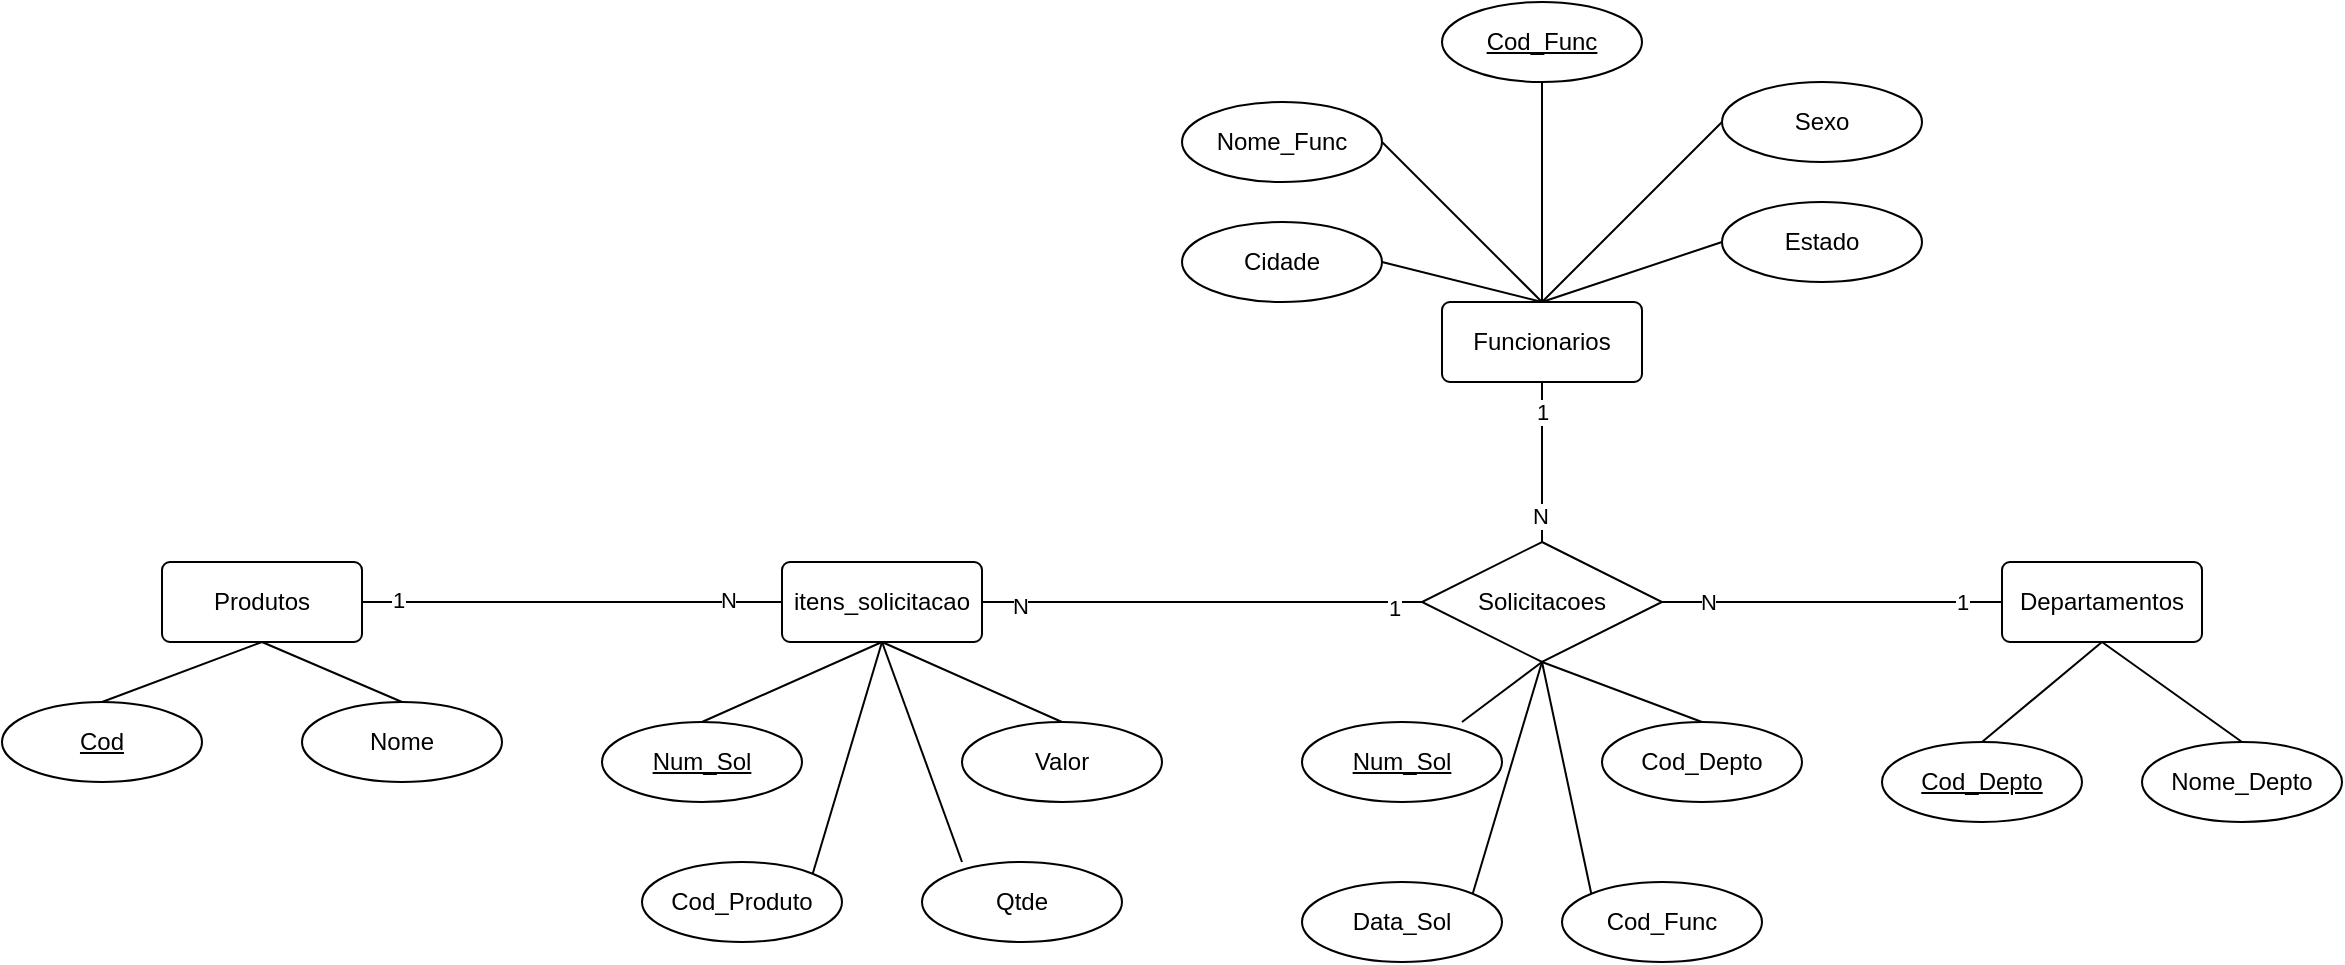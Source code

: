 <mxfile version="21.1.4" type="device">
  <diagram name="Página-1" id="jEDFx1-FkarKLFCDH3bA">
    <mxGraphModel dx="2261" dy="764" grid="1" gridSize="10" guides="1" tooltips="1" connect="1" arrows="1" fold="1" page="1" pageScale="1" pageWidth="827" pageHeight="1169" math="0" shadow="0">
      <root>
        <mxCell id="0" />
        <mxCell id="1" parent="0" />
        <mxCell id="lD7yQrNvIyeJkJXB4KsP-2" value="Solicitacoes" style="shape=rhombus;perimeter=rhombusPerimeter;whiteSpace=wrap;html=1;align=center;" vertex="1" parent="1">
          <mxGeometry x="700" y="350" width="120" height="60" as="geometry" />
        </mxCell>
        <mxCell id="lD7yQrNvIyeJkJXB4KsP-3" value="Departamentos" style="rounded=1;arcSize=10;whiteSpace=wrap;html=1;align=center;" vertex="1" parent="1">
          <mxGeometry x="990" y="360" width="100" height="40" as="geometry" />
        </mxCell>
        <mxCell id="lD7yQrNvIyeJkJXB4KsP-4" value="Funcionarios" style="rounded=1;arcSize=10;whiteSpace=wrap;html=1;align=center;" vertex="1" parent="1">
          <mxGeometry x="710" y="230" width="100" height="40" as="geometry" />
        </mxCell>
        <mxCell id="lD7yQrNvIyeJkJXB4KsP-26" style="edgeStyle=orthogonalEdgeStyle;rounded=0;orthogonalLoop=1;jettySize=auto;html=1;exitX=1;exitY=0.5;exitDx=0;exitDy=0;entryX=0;entryY=0.5;entryDx=0;entryDy=0;endArrow=none;endFill=0;" edge="1" parent="1" source="lD7yQrNvIyeJkJXB4KsP-5" target="lD7yQrNvIyeJkJXB4KsP-6">
          <mxGeometry relative="1" as="geometry" />
        </mxCell>
        <mxCell id="lD7yQrNvIyeJkJXB4KsP-55" value="1" style="edgeLabel;html=1;align=center;verticalAlign=middle;resizable=0;points=[];" vertex="1" connectable="0" parent="lD7yQrNvIyeJkJXB4KsP-26">
          <mxGeometry x="-0.829" y="1" relative="1" as="geometry">
            <mxPoint as="offset" />
          </mxGeometry>
        </mxCell>
        <mxCell id="lD7yQrNvIyeJkJXB4KsP-56" value="N" style="edgeLabel;html=1;align=center;verticalAlign=middle;resizable=0;points=[];" vertex="1" connectable="0" parent="lD7yQrNvIyeJkJXB4KsP-26">
          <mxGeometry x="0.743" y="1" relative="1" as="geometry">
            <mxPoint as="offset" />
          </mxGeometry>
        </mxCell>
        <mxCell id="lD7yQrNvIyeJkJXB4KsP-5" value="Produtos" style="rounded=1;arcSize=10;whiteSpace=wrap;html=1;align=center;" vertex="1" parent="1">
          <mxGeometry x="70" y="360" width="100" height="40" as="geometry" />
        </mxCell>
        <mxCell id="lD7yQrNvIyeJkJXB4KsP-6" value="itens_solicitacao" style="rounded=1;arcSize=10;whiteSpace=wrap;html=1;align=center;" vertex="1" parent="1">
          <mxGeometry x="380" y="360" width="100" height="40" as="geometry" />
        </mxCell>
        <mxCell id="lD7yQrNvIyeJkJXB4KsP-7" value="Nome" style="ellipse;whiteSpace=wrap;html=1;align=center;" vertex="1" parent="1">
          <mxGeometry x="140" y="430" width="100" height="40" as="geometry" />
        </mxCell>
        <mxCell id="lD7yQrNvIyeJkJXB4KsP-8" value="Cod" style="ellipse;whiteSpace=wrap;html=1;align=center;fontStyle=4;" vertex="1" parent="1">
          <mxGeometry x="-10" y="430" width="100" height="40" as="geometry" />
        </mxCell>
        <mxCell id="lD7yQrNvIyeJkJXB4KsP-9" value="Num_Sol" style="ellipse;whiteSpace=wrap;html=1;align=center;fontStyle=4;" vertex="1" parent="1">
          <mxGeometry x="290" y="440" width="100" height="40" as="geometry" />
        </mxCell>
        <mxCell id="lD7yQrNvIyeJkJXB4KsP-10" value="Qtde" style="ellipse;whiteSpace=wrap;html=1;align=center;" vertex="1" parent="1">
          <mxGeometry x="450" y="510" width="100" height="40" as="geometry" />
        </mxCell>
        <mxCell id="lD7yQrNvIyeJkJXB4KsP-11" value="Cod_Produto" style="ellipse;whiteSpace=wrap;html=1;align=center;" vertex="1" parent="1">
          <mxGeometry x="310" y="510" width="100" height="40" as="geometry" />
        </mxCell>
        <mxCell id="lD7yQrNvIyeJkJXB4KsP-13" value="Valor" style="ellipse;whiteSpace=wrap;html=1;align=center;" vertex="1" parent="1">
          <mxGeometry x="470" y="440" width="100" height="40" as="geometry" />
        </mxCell>
        <mxCell id="lD7yQrNvIyeJkJXB4KsP-14" value="Num_Sol" style="ellipse;whiteSpace=wrap;html=1;align=center;fontStyle=4;" vertex="1" parent="1">
          <mxGeometry x="640" y="440" width="100" height="40" as="geometry" />
        </mxCell>
        <mxCell id="lD7yQrNvIyeJkJXB4KsP-15" value="Cod_Depto" style="ellipse;whiteSpace=wrap;html=1;align=center;" vertex="1" parent="1">
          <mxGeometry x="790" y="440" width="100" height="40" as="geometry" />
        </mxCell>
        <mxCell id="lD7yQrNvIyeJkJXB4KsP-16" value="Data_Sol" style="ellipse;whiteSpace=wrap;html=1;align=center;" vertex="1" parent="1">
          <mxGeometry x="640" y="520" width="100" height="40" as="geometry" />
        </mxCell>
        <mxCell id="lD7yQrNvIyeJkJXB4KsP-17" value="Cod_Func" style="ellipse;whiteSpace=wrap;html=1;align=center;" vertex="1" parent="1">
          <mxGeometry x="770" y="520" width="100" height="40" as="geometry" />
        </mxCell>
        <mxCell id="lD7yQrNvIyeJkJXB4KsP-19" value="Cod_Depto" style="ellipse;whiteSpace=wrap;html=1;align=center;fontStyle=4;" vertex="1" parent="1">
          <mxGeometry x="930" y="450" width="100" height="40" as="geometry" />
        </mxCell>
        <mxCell id="lD7yQrNvIyeJkJXB4KsP-20" value="Nome_Depto" style="ellipse;whiteSpace=wrap;html=1;align=center;" vertex="1" parent="1">
          <mxGeometry x="1060" y="450" width="100" height="40" as="geometry" />
        </mxCell>
        <mxCell id="lD7yQrNvIyeJkJXB4KsP-21" value="Cod_Func" style="ellipse;whiteSpace=wrap;html=1;align=center;fontStyle=4;" vertex="1" parent="1">
          <mxGeometry x="710" y="80" width="100" height="40" as="geometry" />
        </mxCell>
        <mxCell id="lD7yQrNvIyeJkJXB4KsP-22" value="Estado" style="ellipse;whiteSpace=wrap;html=1;align=center;" vertex="1" parent="1">
          <mxGeometry x="850" y="180" width="100" height="40" as="geometry" />
        </mxCell>
        <mxCell id="lD7yQrNvIyeJkJXB4KsP-23" value="Nome_Func" style="ellipse;whiteSpace=wrap;html=1;align=center;" vertex="1" parent="1">
          <mxGeometry x="580" y="130" width="100" height="40" as="geometry" />
        </mxCell>
        <mxCell id="lD7yQrNvIyeJkJXB4KsP-24" value="Cidade" style="ellipse;whiteSpace=wrap;html=1;align=center;" vertex="1" parent="1">
          <mxGeometry x="580" y="190" width="100" height="40" as="geometry" />
        </mxCell>
        <mxCell id="lD7yQrNvIyeJkJXB4KsP-25" value="Sexo" style="ellipse;whiteSpace=wrap;html=1;align=center;" vertex="1" parent="1">
          <mxGeometry x="850" y="120" width="100" height="40" as="geometry" />
        </mxCell>
        <mxCell id="lD7yQrNvIyeJkJXB4KsP-28" value="" style="endArrow=none;html=1;rounded=0;entryX=0.5;entryY=1;entryDx=0;entryDy=0;exitX=0.5;exitY=0;exitDx=0;exitDy=0;" edge="1" parent="1" source="lD7yQrNvIyeJkJXB4KsP-8" target="lD7yQrNvIyeJkJXB4KsP-5">
          <mxGeometry relative="1" as="geometry">
            <mxPoint x="530" y="390" as="sourcePoint" />
            <mxPoint x="690" y="390" as="targetPoint" />
          </mxGeometry>
        </mxCell>
        <mxCell id="lD7yQrNvIyeJkJXB4KsP-29" value="" style="endArrow=none;html=1;rounded=0;entryX=0.5;entryY=0;entryDx=0;entryDy=0;" edge="1" parent="1" target="lD7yQrNvIyeJkJXB4KsP-7">
          <mxGeometry relative="1" as="geometry">
            <mxPoint x="120" y="400" as="sourcePoint" />
            <mxPoint x="690" y="390" as="targetPoint" />
          </mxGeometry>
        </mxCell>
        <mxCell id="lD7yQrNvIyeJkJXB4KsP-30" value="" style="endArrow=none;html=1;rounded=0;exitX=1;exitY=0.5;exitDx=0;exitDy=0;" edge="1" parent="1" source="lD7yQrNvIyeJkJXB4KsP-6" target="lD7yQrNvIyeJkJXB4KsP-2">
          <mxGeometry relative="1" as="geometry">
            <mxPoint x="530" y="390" as="sourcePoint" />
            <mxPoint x="690" y="390" as="targetPoint" />
          </mxGeometry>
        </mxCell>
        <mxCell id="lD7yQrNvIyeJkJXB4KsP-53" value="1" style="edgeLabel;html=1;align=center;verticalAlign=middle;resizable=0;points=[];" vertex="1" connectable="0" parent="lD7yQrNvIyeJkJXB4KsP-30">
          <mxGeometry x="0.873" y="-3" relative="1" as="geometry">
            <mxPoint as="offset" />
          </mxGeometry>
        </mxCell>
        <mxCell id="lD7yQrNvIyeJkJXB4KsP-54" value="N" style="edgeLabel;html=1;align=center;verticalAlign=middle;resizable=0;points=[];" vertex="1" connectable="0" parent="lD7yQrNvIyeJkJXB4KsP-30">
          <mxGeometry x="-0.827" y="-2" relative="1" as="geometry">
            <mxPoint as="offset" />
          </mxGeometry>
        </mxCell>
        <mxCell id="lD7yQrNvIyeJkJXB4KsP-31" value="" style="endArrow=none;html=1;rounded=0;exitX=0;exitY=0.5;exitDx=0;exitDy=0;" edge="1" parent="1" source="lD7yQrNvIyeJkJXB4KsP-3" target="lD7yQrNvIyeJkJXB4KsP-2">
          <mxGeometry relative="1" as="geometry">
            <mxPoint x="530" y="390" as="sourcePoint" />
            <mxPoint x="690" y="390" as="targetPoint" />
          </mxGeometry>
        </mxCell>
        <mxCell id="lD7yQrNvIyeJkJXB4KsP-49" value="1" style="edgeLabel;html=1;align=center;verticalAlign=middle;resizable=0;points=[];" vertex="1" connectable="0" parent="lD7yQrNvIyeJkJXB4KsP-31">
          <mxGeometry x="-0.4" y="-4" relative="1" as="geometry">
            <mxPoint x="31" y="4" as="offset" />
          </mxGeometry>
        </mxCell>
        <mxCell id="lD7yQrNvIyeJkJXB4KsP-50" value="N" style="edgeLabel;html=1;align=center;verticalAlign=middle;resizable=0;points=[];" vertex="1" connectable="0" parent="lD7yQrNvIyeJkJXB4KsP-31">
          <mxGeometry x="0.729" relative="1" as="geometry">
            <mxPoint as="offset" />
          </mxGeometry>
        </mxCell>
        <mxCell id="lD7yQrNvIyeJkJXB4KsP-32" value="" style="endArrow=none;html=1;rounded=0;entryX=0.5;entryY=1;entryDx=0;entryDy=0;exitX=0.5;exitY=0;exitDx=0;exitDy=0;" edge="1" parent="1" source="lD7yQrNvIyeJkJXB4KsP-2" target="lD7yQrNvIyeJkJXB4KsP-4">
          <mxGeometry relative="1" as="geometry">
            <mxPoint x="530" y="390" as="sourcePoint" />
            <mxPoint x="690" y="390" as="targetPoint" />
          </mxGeometry>
        </mxCell>
        <mxCell id="lD7yQrNvIyeJkJXB4KsP-51" value="1" style="edgeLabel;html=1;align=center;verticalAlign=middle;resizable=0;points=[];" vertex="1" connectable="0" parent="lD7yQrNvIyeJkJXB4KsP-32">
          <mxGeometry x="0.625" relative="1" as="geometry">
            <mxPoint as="offset" />
          </mxGeometry>
        </mxCell>
        <mxCell id="lD7yQrNvIyeJkJXB4KsP-52" value="N" style="edgeLabel;html=1;align=center;verticalAlign=middle;resizable=0;points=[];" vertex="1" connectable="0" parent="lD7yQrNvIyeJkJXB4KsP-32">
          <mxGeometry x="-0.675" y="1" relative="1" as="geometry">
            <mxPoint as="offset" />
          </mxGeometry>
        </mxCell>
        <mxCell id="lD7yQrNvIyeJkJXB4KsP-33" value="" style="endArrow=none;html=1;rounded=0;entryX=0.5;entryY=1;entryDx=0;entryDy=0;exitX=0.5;exitY=0;exitDx=0;exitDy=0;" edge="1" parent="1" source="lD7yQrNvIyeJkJXB4KsP-13" target="lD7yQrNvIyeJkJXB4KsP-6">
          <mxGeometry relative="1" as="geometry">
            <mxPoint x="530" y="390" as="sourcePoint" />
            <mxPoint x="690" y="390" as="targetPoint" />
          </mxGeometry>
        </mxCell>
        <mxCell id="lD7yQrNvIyeJkJXB4KsP-34" value="" style="endArrow=none;html=1;rounded=0;entryX=0.5;entryY=0;entryDx=0;entryDy=0;" edge="1" parent="1" target="lD7yQrNvIyeJkJXB4KsP-9">
          <mxGeometry relative="1" as="geometry">
            <mxPoint x="430" y="400" as="sourcePoint" />
            <mxPoint x="440" y="410" as="targetPoint" />
          </mxGeometry>
        </mxCell>
        <mxCell id="lD7yQrNvIyeJkJXB4KsP-35" value="" style="endArrow=none;html=1;rounded=0;entryX=1;entryY=0;entryDx=0;entryDy=0;exitX=0.5;exitY=1;exitDx=0;exitDy=0;" edge="1" parent="1" source="lD7yQrNvIyeJkJXB4KsP-6" target="lD7yQrNvIyeJkJXB4KsP-11">
          <mxGeometry relative="1" as="geometry">
            <mxPoint x="540" y="460" as="sourcePoint" />
            <mxPoint x="450" y="420" as="targetPoint" />
          </mxGeometry>
        </mxCell>
        <mxCell id="lD7yQrNvIyeJkJXB4KsP-36" value="" style="endArrow=none;html=1;rounded=0;entryX=0.5;entryY=1;entryDx=0;entryDy=0;" edge="1" parent="1" target="lD7yQrNvIyeJkJXB4KsP-6">
          <mxGeometry relative="1" as="geometry">
            <mxPoint x="470" y="510" as="sourcePoint" />
            <mxPoint x="460" y="430" as="targetPoint" />
          </mxGeometry>
        </mxCell>
        <mxCell id="lD7yQrNvIyeJkJXB4KsP-37" value="" style="endArrow=none;html=1;rounded=0;entryX=0.5;entryY=1;entryDx=0;entryDy=0;exitX=0.8;exitY=0;exitDx=0;exitDy=0;exitPerimeter=0;" edge="1" parent="1" source="lD7yQrNvIyeJkJXB4KsP-14" target="lD7yQrNvIyeJkJXB4KsP-2">
          <mxGeometry relative="1" as="geometry">
            <mxPoint x="560" y="480" as="sourcePoint" />
            <mxPoint x="470" y="440" as="targetPoint" />
          </mxGeometry>
        </mxCell>
        <mxCell id="lD7yQrNvIyeJkJXB4KsP-38" value="" style="endArrow=none;html=1;rounded=0;entryX=0.5;entryY=1;entryDx=0;entryDy=0;exitX=0.5;exitY=0;exitDx=0;exitDy=0;" edge="1" parent="1" source="lD7yQrNvIyeJkJXB4KsP-15" target="lD7yQrNvIyeJkJXB4KsP-2">
          <mxGeometry relative="1" as="geometry">
            <mxPoint x="570" y="490" as="sourcePoint" />
            <mxPoint x="480" y="450" as="targetPoint" />
          </mxGeometry>
        </mxCell>
        <mxCell id="lD7yQrNvIyeJkJXB4KsP-39" value="" style="endArrow=none;html=1;rounded=0;entryX=1;entryY=0;entryDx=0;entryDy=0;exitX=0.5;exitY=1;exitDx=0;exitDy=0;" edge="1" parent="1" source="lD7yQrNvIyeJkJXB4KsP-2" target="lD7yQrNvIyeJkJXB4KsP-16">
          <mxGeometry relative="1" as="geometry">
            <mxPoint x="580" y="500" as="sourcePoint" />
            <mxPoint x="490" y="460" as="targetPoint" />
          </mxGeometry>
        </mxCell>
        <mxCell id="lD7yQrNvIyeJkJXB4KsP-40" value="" style="endArrow=none;html=1;rounded=0;entryX=0.5;entryY=1;entryDx=0;entryDy=0;exitX=0;exitY=0;exitDx=0;exitDy=0;" edge="1" parent="1" source="lD7yQrNvIyeJkJXB4KsP-17" target="lD7yQrNvIyeJkJXB4KsP-2">
          <mxGeometry relative="1" as="geometry">
            <mxPoint x="590" y="510" as="sourcePoint" />
            <mxPoint x="500" y="470" as="targetPoint" />
          </mxGeometry>
        </mxCell>
        <mxCell id="lD7yQrNvIyeJkJXB4KsP-41" value="" style="endArrow=none;html=1;rounded=0;entryX=0.5;entryY=0;entryDx=0;entryDy=0;exitX=0.5;exitY=1;exitDx=0;exitDy=0;" edge="1" parent="1" source="lD7yQrNvIyeJkJXB4KsP-3" target="lD7yQrNvIyeJkJXB4KsP-19">
          <mxGeometry relative="1" as="geometry">
            <mxPoint x="600" y="520" as="sourcePoint" />
            <mxPoint x="510" y="480" as="targetPoint" />
          </mxGeometry>
        </mxCell>
        <mxCell id="lD7yQrNvIyeJkJXB4KsP-42" value="" style="endArrow=none;html=1;rounded=0;entryX=0.5;entryY=0;entryDx=0;entryDy=0;exitX=0.5;exitY=1;exitDx=0;exitDy=0;" edge="1" parent="1" source="lD7yQrNvIyeJkJXB4KsP-3" target="lD7yQrNvIyeJkJXB4KsP-20">
          <mxGeometry relative="1" as="geometry">
            <mxPoint x="610" y="530" as="sourcePoint" />
            <mxPoint x="520" y="490" as="targetPoint" />
          </mxGeometry>
        </mxCell>
        <mxCell id="lD7yQrNvIyeJkJXB4KsP-43" value="" style="endArrow=none;html=1;rounded=0;entryX=0.5;entryY=1;entryDx=0;entryDy=0;exitX=0.5;exitY=0;exitDx=0;exitDy=0;" edge="1" parent="1" source="lD7yQrNvIyeJkJXB4KsP-4" target="lD7yQrNvIyeJkJXB4KsP-21">
          <mxGeometry relative="1" as="geometry">
            <mxPoint x="620" y="540" as="sourcePoint" />
            <mxPoint x="530" y="500" as="targetPoint" />
          </mxGeometry>
        </mxCell>
        <mxCell id="lD7yQrNvIyeJkJXB4KsP-45" value="" style="endArrow=none;html=1;rounded=0;exitX=1;exitY=0.5;exitDx=0;exitDy=0;" edge="1" parent="1" source="lD7yQrNvIyeJkJXB4KsP-24">
          <mxGeometry relative="1" as="geometry">
            <mxPoint x="630" y="550" as="sourcePoint" />
            <mxPoint x="760" y="230" as="targetPoint" />
          </mxGeometry>
        </mxCell>
        <mxCell id="lD7yQrNvIyeJkJXB4KsP-46" value="" style="endArrow=none;html=1;rounded=0;entryX=0;entryY=0.5;entryDx=0;entryDy=0;exitX=0.5;exitY=0;exitDx=0;exitDy=0;" edge="1" parent="1" source="lD7yQrNvIyeJkJXB4KsP-4" target="lD7yQrNvIyeJkJXB4KsP-22">
          <mxGeometry relative="1" as="geometry">
            <mxPoint x="640" y="560" as="sourcePoint" />
            <mxPoint x="550" y="520" as="targetPoint" />
          </mxGeometry>
        </mxCell>
        <mxCell id="lD7yQrNvIyeJkJXB4KsP-47" value="" style="endArrow=none;html=1;rounded=0;entryX=1;entryY=0.5;entryDx=0;entryDy=0;" edge="1" parent="1" target="lD7yQrNvIyeJkJXB4KsP-23">
          <mxGeometry relative="1" as="geometry">
            <mxPoint x="760" y="230" as="sourcePoint" />
            <mxPoint x="560" y="530" as="targetPoint" />
          </mxGeometry>
        </mxCell>
        <mxCell id="lD7yQrNvIyeJkJXB4KsP-48" value="" style="endArrow=none;html=1;rounded=0;exitX=0.5;exitY=0;exitDx=0;exitDy=0;entryX=0;entryY=0.5;entryDx=0;entryDy=0;" edge="1" parent="1" source="lD7yQrNvIyeJkJXB4KsP-4" target="lD7yQrNvIyeJkJXB4KsP-25">
          <mxGeometry relative="1" as="geometry">
            <mxPoint x="660" y="580" as="sourcePoint" />
            <mxPoint x="570" y="540" as="targetPoint" />
          </mxGeometry>
        </mxCell>
      </root>
    </mxGraphModel>
  </diagram>
</mxfile>
